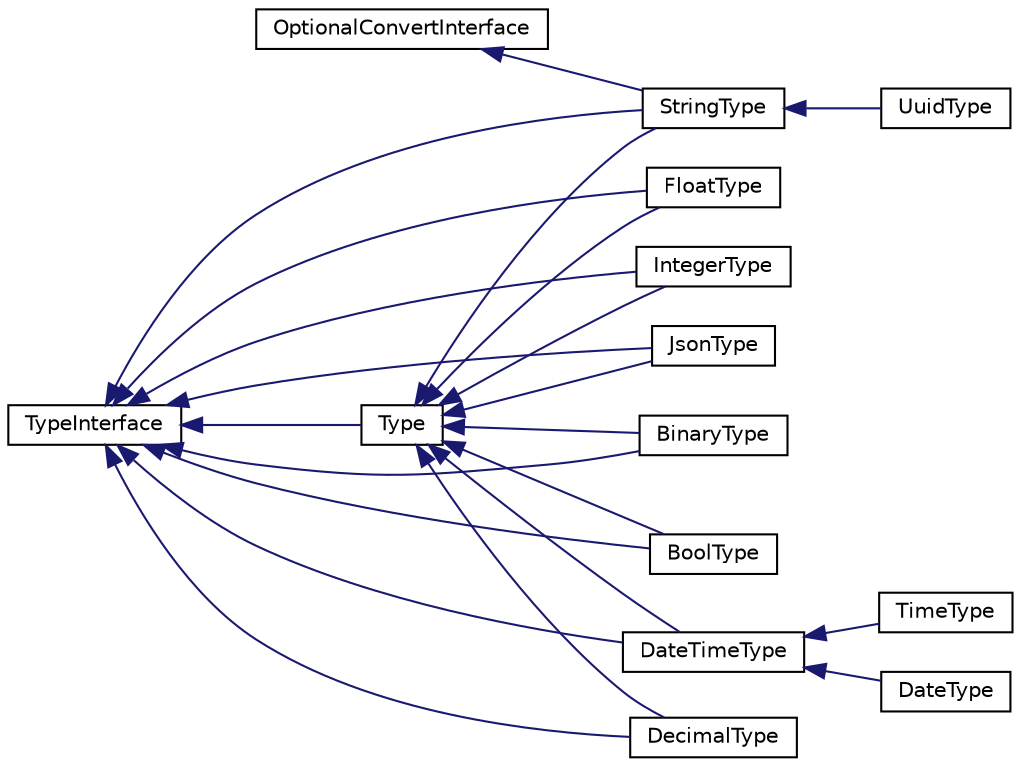 digraph "Graphical Class Hierarchy"
{
  edge [fontname="Helvetica",fontsize="10",labelfontname="Helvetica",labelfontsize="10"];
  node [fontname="Helvetica",fontsize="10",shape=record];
  rankdir="LR";
  Node1 [label="OptionalConvertInterface",height=0.2,width=0.4,color="black", fillcolor="white", style="filled",URL="$interface_cake_1_1_database_1_1_type_1_1_optional_convert_interface.html"];
  Node1 -> Node2 [dir="back",color="midnightblue",fontsize="10",style="solid",fontname="Helvetica"];
  Node2 [label="StringType",height=0.2,width=0.4,color="black", fillcolor="white", style="filled",URL="$class_cake_1_1_database_1_1_type_1_1_string_type.html"];
  Node2 -> Node3 [dir="back",color="midnightblue",fontsize="10",style="solid",fontname="Helvetica"];
  Node3 [label="UuidType",height=0.2,width=0.4,color="black", fillcolor="white", style="filled",URL="$class_cake_1_1_database_1_1_type_1_1_uuid_type.html"];
  Node4 [label="TypeInterface",height=0.2,width=0.4,color="black", fillcolor="white", style="filled",URL="$interface_cake_1_1_database_1_1_type_interface.html"];
  Node4 -> Node5 [dir="back",color="midnightblue",fontsize="10",style="solid",fontname="Helvetica"];
  Node5 [label="Type",height=0.2,width=0.4,color="black", fillcolor="white", style="filled",URL="$class_cake_1_1_database_1_1_type.html"];
  Node5 -> Node6 [dir="back",color="midnightblue",fontsize="10",style="solid",fontname="Helvetica"];
  Node6 [label="BinaryType",height=0.2,width=0.4,color="black", fillcolor="white", style="filled",URL="$class_cake_1_1_database_1_1_type_1_1_binary_type.html"];
  Node5 -> Node7 [dir="back",color="midnightblue",fontsize="10",style="solid",fontname="Helvetica"];
  Node7 [label="BoolType",height=0.2,width=0.4,color="black", fillcolor="white", style="filled",URL="$class_cake_1_1_database_1_1_type_1_1_bool_type.html"];
  Node5 -> Node8 [dir="back",color="midnightblue",fontsize="10",style="solid",fontname="Helvetica"];
  Node8 [label="DateTimeType",height=0.2,width=0.4,color="black", fillcolor="white", style="filled",URL="$class_cake_1_1_database_1_1_type_1_1_date_time_type.html"];
  Node8 -> Node9 [dir="back",color="midnightblue",fontsize="10",style="solid",fontname="Helvetica"];
  Node9 [label="DateType",height=0.2,width=0.4,color="black", fillcolor="white", style="filled",URL="$class_cake_1_1_database_1_1_type_1_1_date_type.html"];
  Node8 -> Node10 [dir="back",color="midnightblue",fontsize="10",style="solid",fontname="Helvetica"];
  Node10 [label="TimeType",height=0.2,width=0.4,color="black", fillcolor="white", style="filled",URL="$class_cake_1_1_database_1_1_type_1_1_time_type.html"];
  Node5 -> Node11 [dir="back",color="midnightblue",fontsize="10",style="solid",fontname="Helvetica"];
  Node11 [label="DecimalType",height=0.2,width=0.4,color="black", fillcolor="white", style="filled",URL="$class_cake_1_1_database_1_1_type_1_1_decimal_type.html"];
  Node5 -> Node12 [dir="back",color="midnightblue",fontsize="10",style="solid",fontname="Helvetica"];
  Node12 [label="FloatType",height=0.2,width=0.4,color="black", fillcolor="white", style="filled",URL="$class_cake_1_1_database_1_1_type_1_1_float_type.html"];
  Node5 -> Node13 [dir="back",color="midnightblue",fontsize="10",style="solid",fontname="Helvetica"];
  Node13 [label="IntegerType",height=0.2,width=0.4,color="black", fillcolor="white", style="filled",URL="$class_cake_1_1_database_1_1_type_1_1_integer_type.html"];
  Node5 -> Node14 [dir="back",color="midnightblue",fontsize="10",style="solid",fontname="Helvetica"];
  Node14 [label="JsonType",height=0.2,width=0.4,color="black", fillcolor="white", style="filled",URL="$class_cake_1_1_database_1_1_type_1_1_json_type.html"];
  Node5 -> Node2 [dir="back",color="midnightblue",fontsize="10",style="solid",fontname="Helvetica"];
  Node4 -> Node6 [dir="back",color="midnightblue",fontsize="10",style="solid",fontname="Helvetica"];
  Node4 -> Node7 [dir="back",color="midnightblue",fontsize="10",style="solid",fontname="Helvetica"];
  Node4 -> Node8 [dir="back",color="midnightblue",fontsize="10",style="solid",fontname="Helvetica"];
  Node4 -> Node11 [dir="back",color="midnightblue",fontsize="10",style="solid",fontname="Helvetica"];
  Node4 -> Node12 [dir="back",color="midnightblue",fontsize="10",style="solid",fontname="Helvetica"];
  Node4 -> Node13 [dir="back",color="midnightblue",fontsize="10",style="solid",fontname="Helvetica"];
  Node4 -> Node14 [dir="back",color="midnightblue",fontsize="10",style="solid",fontname="Helvetica"];
  Node4 -> Node2 [dir="back",color="midnightblue",fontsize="10",style="solid",fontname="Helvetica"];
}
